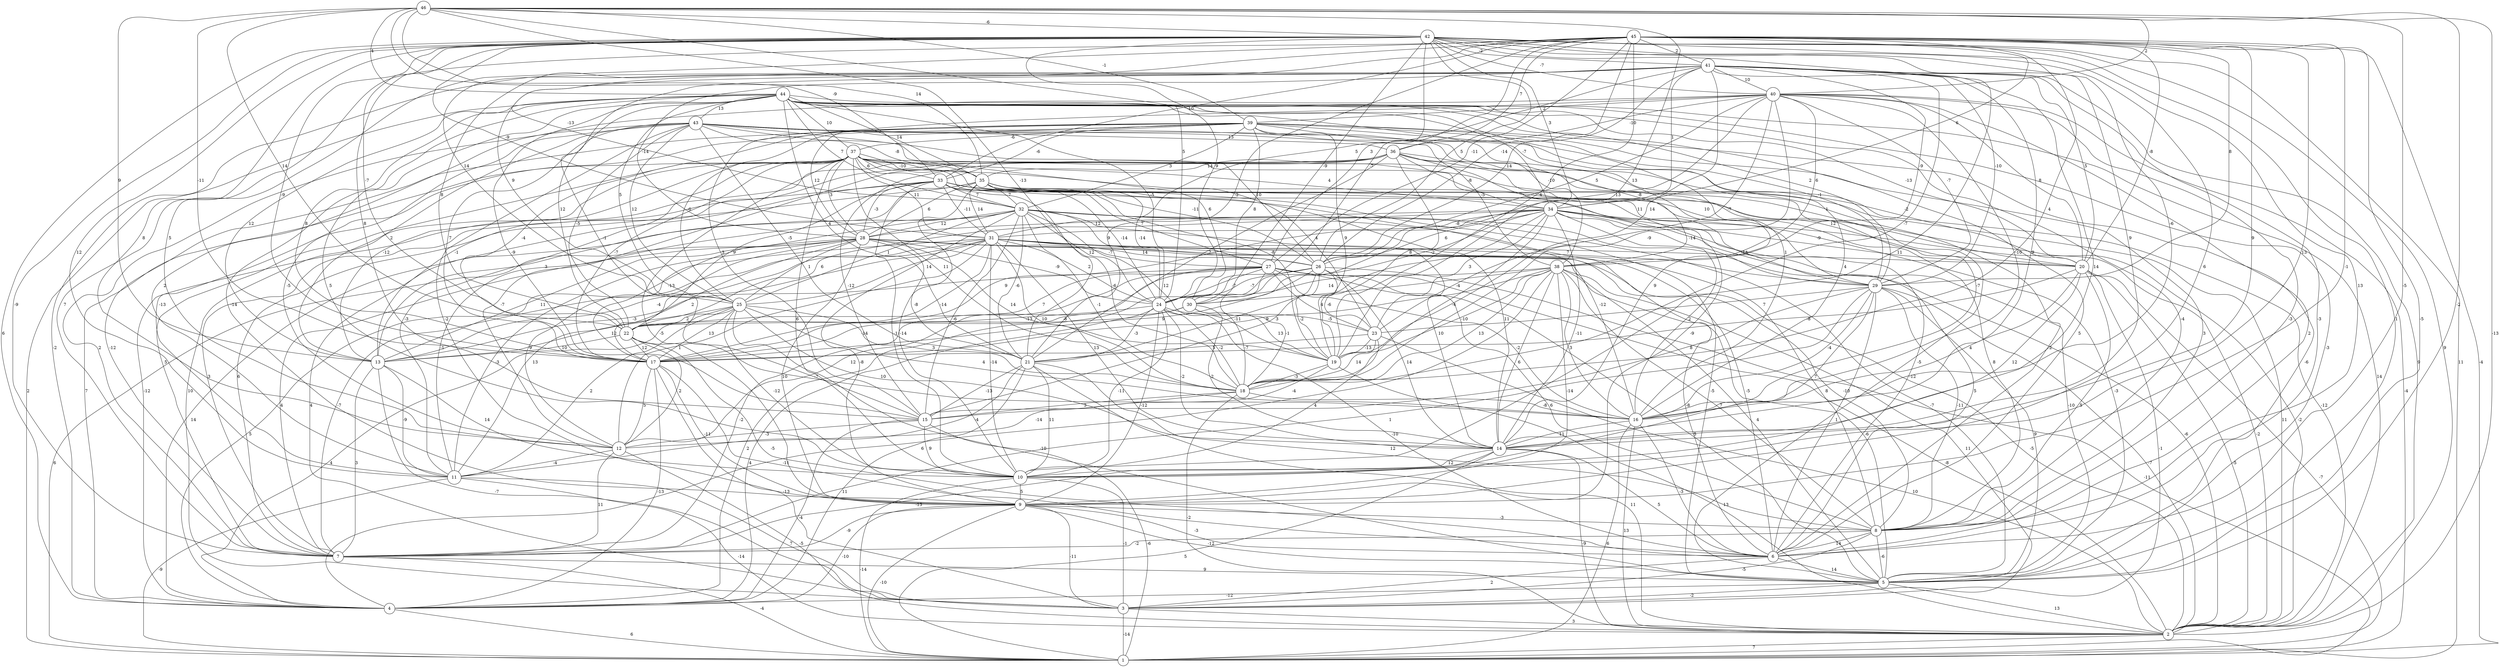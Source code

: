 graph { 
	 fontname="Helvetica,Arial,sans-serif" 
	 node [shape = circle]; 
	 46 -- 2 [label = "-13"];
	 46 -- 5 [label = "-2"];
	 46 -- 6 [label = "-5"];
	 46 -- 13 [label = "9"];
	 46 -- 17 [label = "-11"];
	 46 -- 19 [label = "13"];
	 46 -- 21 [label = "-13"];
	 46 -- 22 [label = "14"];
	 46 -- 24 [label = "5"];
	 46 -- 33 [label = "-9"];
	 46 -- 35 [label = "14"];
	 46 -- 39 [label = "-1"];
	 46 -- 40 [label = "2"];
	 46 -- 42 [label = "-6"];
	 46 -- 44 [label = "4"];
	 45 -- 1 [label = "-4"];
	 45 -- 5 [label = "-5"];
	 45 -- 7 [label = "7"];
	 45 -- 9 [label = "-1"];
	 45 -- 10 [label = "13"];
	 45 -- 12 [label = "5"];
	 45 -- 14 [label = "9"];
	 45 -- 18 [label = "4"];
	 45 -- 19 [label = "4"];
	 45 -- 20 [label = "-8"];
	 45 -- 21 [label = "-2"];
	 45 -- 25 [label = "14"];
	 45 -- 26 [label = "-14"];
	 45 -- 27 [label = "-11"];
	 45 -- 29 [label = "8"];
	 45 -- 30 [label = "-7"];
	 45 -- 32 [label = "-13"];
	 45 -- 33 [label = "10"];
	 45 -- 34 [label = "6"];
	 45 -- 36 [label = "7"];
	 45 -- 41 [label = "2"];
	 44 -- 1 [label = "2"];
	 44 -- 2 [label = "14"];
	 44 -- 5 [label = "-3"];
	 44 -- 6 [label = "5"];
	 44 -- 8 [label = "-4"];
	 44 -- 9 [label = "-14"];
	 44 -- 10 [label = "5"];
	 44 -- 13 [label = "12"];
	 44 -- 15 [label = "-9"];
	 44 -- 16 [label = "1"];
	 44 -- 17 [label = "8"];
	 44 -- 20 [label = "-13"];
	 44 -- 21 [label = "4"];
	 44 -- 22 [label = "12"];
	 44 -- 24 [label = "-5"];
	 44 -- 25 [label = "5"];
	 44 -- 29 [label = "2"];
	 44 -- 32 [label = "7"];
	 44 -- 34 [label = "-7"];
	 44 -- 35 [label = "14"];
	 44 -- 37 [label = "10"];
	 44 -- 38 [label = "-10"];
	 44 -- 43 [label = "13"];
	 43 -- 5 [label = "-5"];
	 43 -- 6 [label = "2"];
	 43 -- 7 [label = "2"];
	 43 -- 9 [label = "-2"];
	 43 -- 12 [label = "-5"];
	 43 -- 13 [label = "2"];
	 43 -- 17 [label = "7"];
	 43 -- 21 [label = "-5"];
	 43 -- 22 [label = "-5"];
	 43 -- 25 [label = "12"];
	 43 -- 26 [label = "10"];
	 43 -- 30 [label = "6"];
	 43 -- 35 [label = "-8"];
	 43 -- 36 [label = "13"];
	 43 -- 38 [label = "-5"];
	 42 -- 1 [label = "11"];
	 42 -- 2 [label = "9"];
	 42 -- 4 [label = "6"];
	 42 -- 5 [label = "1"];
	 42 -- 7 [label = "-9"];
	 42 -- 8 [label = "13"];
	 42 -- 9 [label = "6"];
	 42 -- 10 [label = "11"];
	 42 -- 11 [label = "12"];
	 42 -- 12 [label = "8"];
	 42 -- 14 [label = "9"];
	 42 -- 15 [label = "8"];
	 42 -- 16 [label = "-6"];
	 42 -- 17 [label = "-9"];
	 42 -- 22 [label = "-7"];
	 42 -- 24 [label = "9"];
	 42 -- 26 [label = "5"];
	 42 -- 27 [label = "3"];
	 42 -- 30 [label = "-9"];
	 42 -- 31 [label = "-9"];
	 42 -- 34 [label = "3"];
	 42 -- 40 [label = "-7"];
	 42 -- 41 [label = "-2"];
	 41 -- 2 [label = "9"];
	 41 -- 4 [label = "-2"];
	 41 -- 6 [label = "-3"];
	 41 -- 10 [label = "14"];
	 41 -- 14 [label = "9"];
	 41 -- 15 [label = "-1"];
	 41 -- 18 [label = "-7"];
	 41 -- 19 [label = "14"];
	 41 -- 20 [label = "5"];
	 41 -- 22 [label = "8"];
	 41 -- 25 [label = "9"];
	 41 -- 26 [label = "14"];
	 41 -- 28 [label = "-14"];
	 41 -- 29 [label = "-10"];
	 41 -- 31 [label = "5"];
	 41 -- 34 [label = "1"];
	 41 -- 38 [label = "-9"];
	 41 -- 40 [label = "10"];
	 40 -- 1 [label = "-4"];
	 40 -- 6 [label = "2"];
	 40 -- 8 [label = "-3"];
	 40 -- 11 [label = "2"];
	 40 -- 15 [label = "3"];
	 40 -- 16 [label = "-10"];
	 40 -- 18 [label = "-9"];
	 40 -- 20 [label = "8"];
	 40 -- 23 [label = "-7"];
	 40 -- 26 [label = "5"];
	 40 -- 29 [label = "-7"];
	 40 -- 30 [label = "-13"];
	 40 -- 36 [label = "-10"];
	 40 -- 38 [label = "6"];
	 40 -- 39 [label = "2"];
	 39 -- 5 [label = "-6"];
	 39 -- 7 [label = "-12"];
	 39 -- 8 [label = "3"];
	 39 -- 11 [label = "-13"];
	 39 -- 14 [label = "9"];
	 39 -- 16 [label = "4"];
	 39 -- 17 [label = "-4"];
	 39 -- 19 [label = "9"];
	 39 -- 25 [label = "-6"];
	 39 -- 28 [label = "12"];
	 39 -- 29 [label = "-1"];
	 39 -- 30 [label = "8"];
	 39 -- 32 [label = "3"];
	 39 -- 33 [label = "-6"];
	 39 -- 37 [label = "-6"];
	 39 -- 38 [label = "-8"];
	 38 -- 3 [label = "11"];
	 38 -- 4 [label = "6"];
	 38 -- 5 [label = "-6"];
	 38 -- 8 [label = "7"];
	 38 -- 9 [label = "-14"];
	 38 -- 14 [label = "6"];
	 38 -- 16 [label = "3"];
	 38 -- 17 [label = "9"];
	 38 -- 18 [label = "13"];
	 38 -- 19 [label = "-10"];
	 38 -- 24 [label = "14"];
	 38 -- 30 [label = "-4"];
	 37 -- 2 [label = "-12"];
	 37 -- 3 [label = "10"];
	 37 -- 4 [label = "7"];
	 37 -- 7 [label = "5"];
	 37 -- 9 [label = "-5"];
	 37 -- 10 [label = "6"];
	 37 -- 11 [label = "-3"];
	 37 -- 13 [label = "-12"];
	 37 -- 17 [label = "-7"];
	 37 -- 18 [label = "11"];
	 37 -- 19 [label = "-8"];
	 37 -- 20 [label = "1"];
	 37 -- 23 [label = "4"];
	 37 -- 26 [label = "-11"];
	 37 -- 28 [label = "3"];
	 37 -- 29 [label = "11"];
	 37 -- 31 [label = "11"];
	 37 -- 33 [label = "6"];
	 37 -- 34 [label = "4"];
	 37 -- 35 [label = "-10"];
	 36 -- 4 [label = "-12"];
	 36 -- 9 [label = "-9"];
	 36 -- 12 [label = "-7"];
	 36 -- 13 [label = "-1"];
	 36 -- 15 [label = "-12"];
	 36 -- 16 [label = "-7"];
	 36 -- 19 [label = "8"];
	 36 -- 20 [label = "-2"];
	 36 -- 21 [label = "2"];
	 36 -- 29 [label = "10"];
	 36 -- 34 [label = "-8"];
	 36 -- 35 [label = "14"];
	 35 -- 2 [label = "11"];
	 35 -- 5 [label = "-5"];
	 35 -- 7 [label = "6"];
	 35 -- 8 [label = "8"];
	 35 -- 10 [label = "-14"];
	 35 -- 13 [label = "3"];
	 35 -- 14 [label = "11"];
	 35 -- 20 [label = "12"];
	 35 -- 24 [label = "-14"];
	 35 -- 28 [label = "6"];
	 35 -- 31 [label = "14"];
	 35 -- 32 [label = "7"];
	 34 -- 2 [label = "-2"];
	 34 -- 5 [label = "-10"];
	 34 -- 6 [label = "5"];
	 34 -- 14 [label = "-11"];
	 34 -- 15 [label = "3"];
	 34 -- 16 [label = "2"];
	 34 -- 17 [label = "9"];
	 34 -- 18 [label = "-4"];
	 34 -- 20 [label = "-9"];
	 34 -- 22 [label = "6"];
	 34 -- 23 [label = "3"];
	 34 -- 24 [label = "-2"];
	 34 -- 26 [label = "6"];
	 34 -- 28 [label = "12"];
	 34 -- 29 [label = "-14"];
	 34 -- 31 [label = "-8"];
	 33 -- 2 [label = "-2"];
	 33 -- 3 [label = "4"];
	 33 -- 5 [label = "-3"];
	 33 -- 6 [label = "-12"];
	 33 -- 7 [label = "3"];
	 33 -- 10 [label = "-1"];
	 33 -- 16 [label = "-12"];
	 33 -- 18 [label = "-6"];
	 33 -- 22 [label = "9"];
	 33 -- 24 [label = "-14"];
	 33 -- 27 [label = "7"];
	 33 -- 28 [label = "-3"];
	 33 -- 31 [label = "-11"];
	 33 -- 32 [label = "7"];
	 32 -- 2 [label = "-6"];
	 32 -- 4 [label = "14"];
	 32 -- 5 [label = "-7"];
	 32 -- 6 [label = "-5"];
	 32 -- 9 [label = "-8"];
	 32 -- 11 [label = "-1"];
	 32 -- 14 [label = "10"];
	 32 -- 15 [label = "-6"];
	 32 -- 17 [label = "-13"];
	 32 -- 18 [label = "-1"];
	 32 -- 19 [label = "12"];
	 32 -- 21 [label = "-6"];
	 32 -- 24 [label = "12"];
	 32 -- 25 [label = "1"];
	 32 -- 26 [label = "9"];
	 32 -- 28 [label = "12"];
	 31 -- 4 [label = "5"];
	 31 -- 6 [label = "-8"];
	 31 -- 7 [label = "-7"];
	 31 -- 8 [label = "8"];
	 31 -- 10 [label = "-14"];
	 31 -- 11 [label = "13"];
	 31 -- 12 [label = "1"];
	 31 -- 13 [label = "-4"];
	 31 -- 14 [label = "13"];
	 31 -- 17 [label = "-14"];
	 31 -- 18 [label = "10"];
	 31 -- 20 [label = "-14"];
	 31 -- 24 [label = "2"];
	 31 -- 25 [label = "14"];
	 31 -- 26 [label = "14"];
	 31 -- 29 [label = "7"];
	 30 -- 14 [label = "2"];
	 30 -- 17 [label = "-14"];
	 30 -- 18 [label = "-7"];
	 30 -- 19 [label = "13"];
	 30 -- 22 [label = "-8"];
	 29 -- 2 [label = "-7"];
	 29 -- 5 [label = "9"];
	 29 -- 6 [label = "1"];
	 29 -- 7 [label = "1"];
	 29 -- 8 [label = "-11"];
	 29 -- 10 [label = "7"];
	 29 -- 15 [label = "8"];
	 29 -- 16 [label = "-4"];
	 29 -- 23 [label = "7"];
	 28 -- 1 [label = "6"];
	 28 -- 2 [label = "-5"];
	 28 -- 5 [label = "4"];
	 28 -- 7 [label = "4"];
	 28 -- 8 [label = "-10"];
	 28 -- 9 [label = "10"];
	 28 -- 11 [label = "-3"];
	 28 -- 12 [label = "9"];
	 28 -- 13 [label = "11"];
	 28 -- 17 [label = "2"];
	 28 -- 19 [label = "14"];
	 28 -- 21 [label = "-8"];
	 28 -- 24 [label = "-9"];
	 28 -- 25 [label = "1"];
	 28 -- 27 [label = "-7"];
	 27 -- 2 [label = "-8"];
	 27 -- 5 [label = "5"];
	 27 -- 7 [label = "-2"];
	 27 -- 8 [label = "6"];
	 27 -- 12 [label = "12"];
	 27 -- 13 [label = "-3"];
	 27 -- 16 [label = "-2"];
	 27 -- 18 [label = "-1"];
	 27 -- 22 [label = "7"];
	 27 -- 23 [label = "4"];
	 27 -- 24 [label = "-7"];
	 26 -- 1 [label = "-11"];
	 26 -- 4 [label = "2"];
	 26 -- 14 [label = "14"];
	 26 -- 17 [label = "9"];
	 26 -- 19 [label = "-2"];
	 26 -- 21 [label = "-11"];
	 26 -- 23 [label = "-6"];
	 26 -- 24 [label = "-7"];
	 25 -- 4 [label = "4"];
	 25 -- 5 [label = "-10"];
	 25 -- 10 [label = "-12"];
	 25 -- 11 [label = "2"];
	 25 -- 13 [label = "12"];
	 25 -- 14 [label = "10"];
	 25 -- 16 [label = "4"];
	 25 -- 17 [label = "13"];
	 25 -- 18 [label = "3"];
	 25 -- 22 [label = "2"];
	 24 -- 4 [label = "4"];
	 24 -- 6 [label = "-10"];
	 24 -- 9 [label = "-12"];
	 24 -- 10 [label = "-11"];
	 24 -- 14 [label = "-2"];
	 24 -- 18 [label = "-2"];
	 24 -- 21 [label = "-3"];
	 24 -- 22 [label = "-13"];
	 24 -- 23 [label = "-5"];
	 23 -- 2 [label = "10"];
	 23 -- 10 [label = "4"];
	 23 -- 18 [label = "14"];
	 23 -- 19 [label = "-13"];
	 23 -- 21 [label = "5"];
	 22 -- 6 [label = "-5"];
	 22 -- 12 [label = "2"];
	 22 -- 13 [label = "10"];
	 22 -- 16 [label = "-7"];
	 22 -- 17 [label = "12"];
	 21 -- 2 [label = "11"];
	 21 -- 4 [label = "11"];
	 21 -- 8 [label = "12"];
	 21 -- 10 [label = "11"];
	 21 -- 11 [label = "-4"];
	 21 -- 15 [label = "-13"];
	 20 -- 1 [label = "-7"];
	 20 -- 2 [label = "-5"];
	 20 -- 3 [label = "-1"];
	 20 -- 8 [label = "5"];
	 20 -- 14 [label = "12"];
	 20 -- 16 [label = "4"];
	 20 -- 17 [label = "-8"];
	 19 -- 2 [label = "13"];
	 19 -- 15 [label = "-4"];
	 19 -- 18 [label = "-3"];
	 18 -- 2 [label = "-2"];
	 18 -- 12 [label = "-14"];
	 18 -- 15 [label = "3"];
	 18 -- 16 [label = "-8"];
	 17 -- 3 [label = "-13"];
	 17 -- 4 [label = "-13"];
	 17 -- 6 [label = "-11"];
	 17 -- 9 [label = "-11"];
	 17 -- 12 [label = "5"];
	 16 -- 1 [label = "6"];
	 16 -- 2 [label = "13"];
	 16 -- 6 [label = "-3"];
	 16 -- 14 [label = "11"];
	 15 -- 1 [label = "-6"];
	 15 -- 4 [label = "-4"];
	 15 -- 10 [label = "9"];
	 15 -- 12 [label = "-3"];
	 14 -- 1 [label = "5"];
	 14 -- 2 [label = "-9"];
	 14 -- 6 [label = "5"];
	 14 -- 7 [label = "-13"];
	 14 -- 10 [label = "12"];
	 13 -- 3 [label = "-7"];
	 13 -- 7 [label = "3"];
	 13 -- 10 [label = "14"];
	 13 -- 11 [label = "-9"];
	 12 -- 2 [label = "-5"];
	 12 -- 7 [label = "11"];
	 12 -- 11 [label = "-4"];
	 11 -- 1 [label = "-9"];
	 11 -- 2 [label = "-14"];
	 11 -- 3 [label = "7"];
	 10 -- 1 [label = "-14"];
	 10 -- 3 [label = "-1"];
	 10 -- 9 [label = "5"];
	 9 -- 1 [label = "-10"];
	 9 -- 3 [label = "-11"];
	 9 -- 4 [label = "-10"];
	 9 -- 5 [label = "-12"];
	 9 -- 6 [label = "-3"];
	 9 -- 7 [label = "-9"];
	 9 -- 8 [label = "-3"];
	 8 -- 3 [label = "-5"];
	 8 -- 5 [label = "-6"];
	 8 -- 6 [label = "14"];
	 8 -- 7 [label = "-2"];
	 7 -- 1 [label = "-4"];
	 7 -- 5 [label = "9"];
	 6 -- 3 [label = "2"];
	 6 -- 5 [label = "14"];
	 5 -- 2 [label = "13"];
	 5 -- 3 [label = "-2"];
	 5 -- 4 [label = "-12"];
	 4 -- 1 [label = "6"];
	 3 -- 1 [label = "-14"];
	 3 -- 2 [label = "3"];
	 2 -- 1 [label = "7"];
	 1;
	 2;
	 3;
	 4;
	 5;
	 6;
	 7;
	 8;
	 9;
	 10;
	 11;
	 12;
	 13;
	 14;
	 15;
	 16;
	 17;
	 18;
	 19;
	 20;
	 21;
	 22;
	 23;
	 24;
	 25;
	 26;
	 27;
	 28;
	 29;
	 30;
	 31;
	 32;
	 33;
	 34;
	 35;
	 36;
	 37;
	 38;
	 39;
	 40;
	 41;
	 42;
	 43;
	 44;
	 45;
	 46;
}
